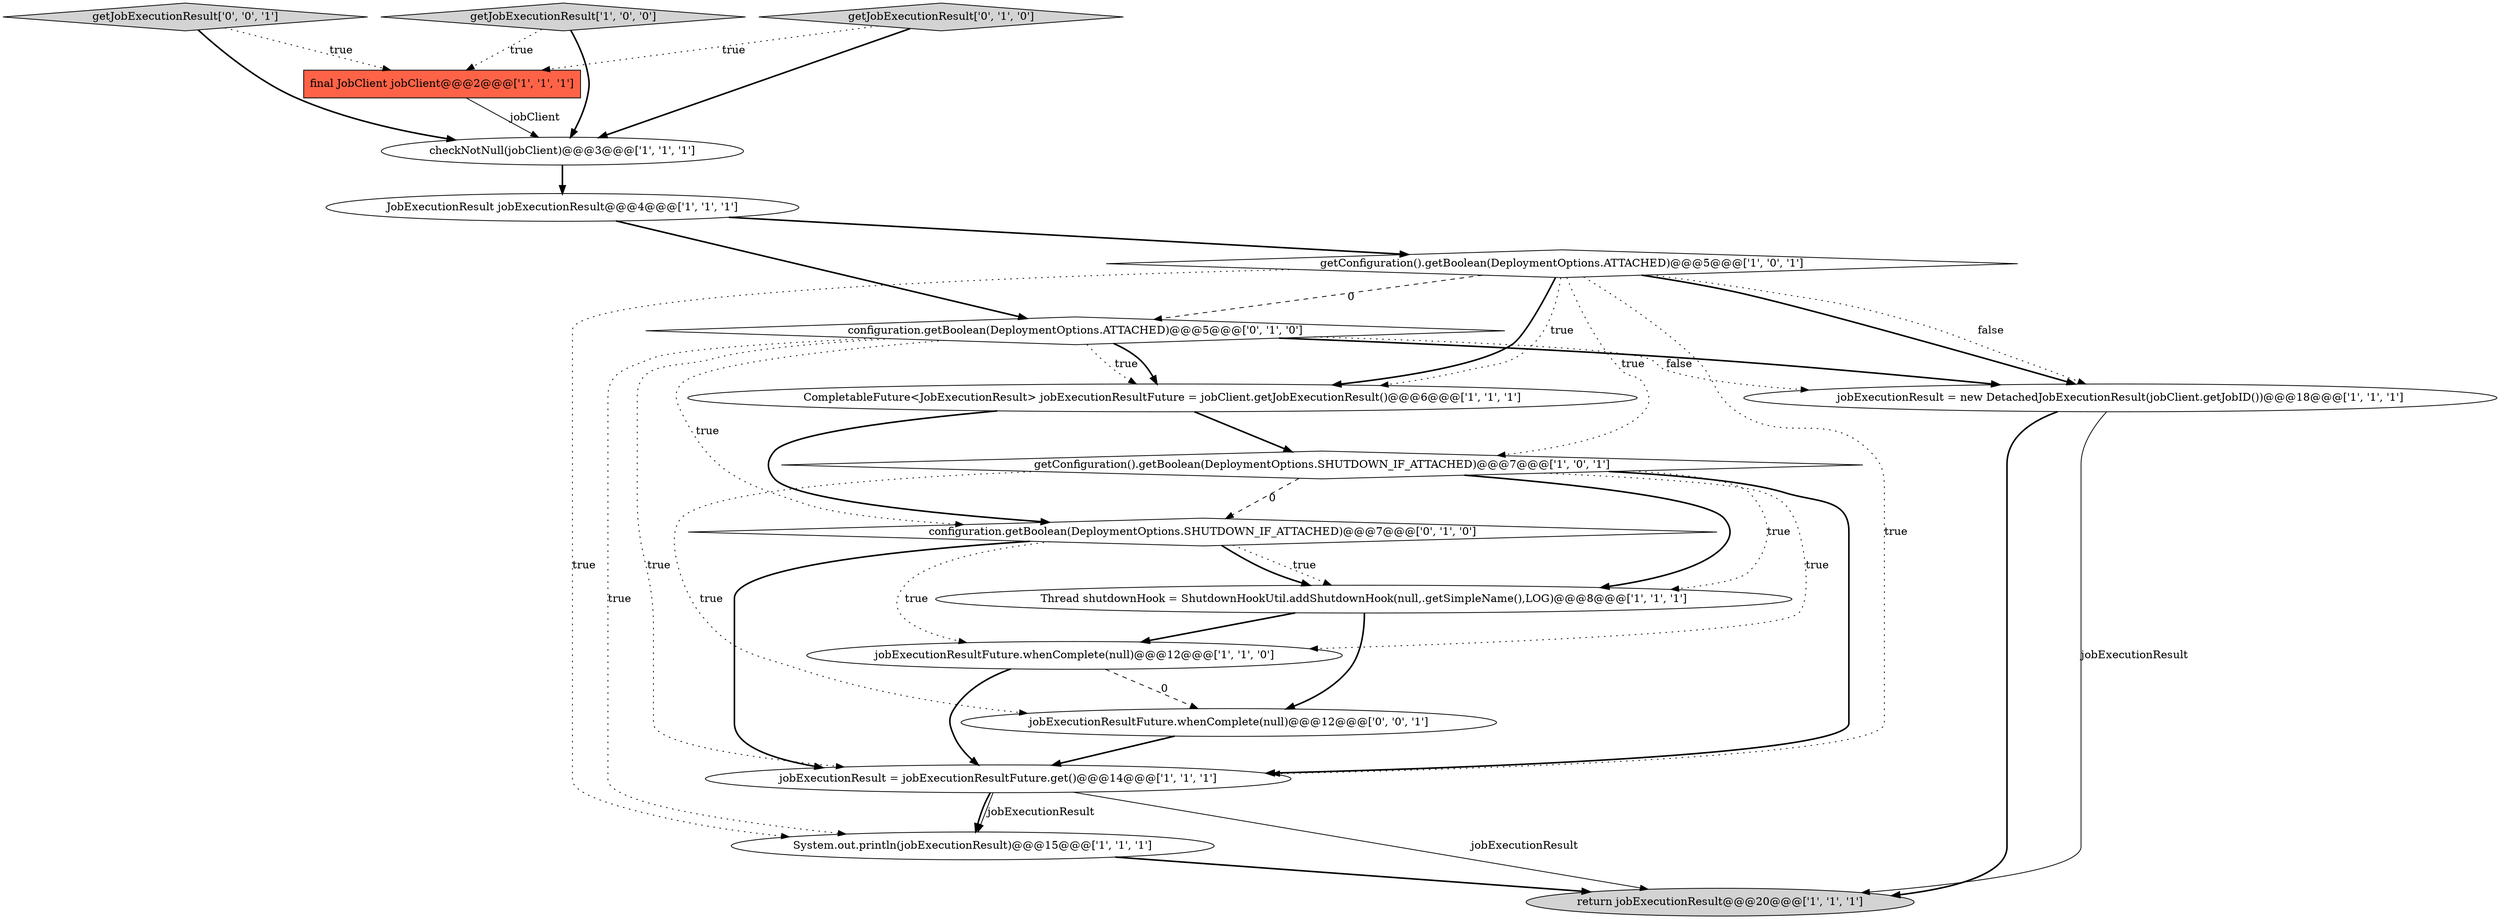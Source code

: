 digraph {
8 [style = filled, label = "CompletableFuture<JobExecutionResult> jobExecutionResultFuture = jobClient.getJobExecutionResult()@@@6@@@['1', '1', '1']", fillcolor = white, shape = ellipse image = "AAA0AAABBB1BBB"];
15 [style = filled, label = "configuration.getBoolean(DeploymentOptions.SHUTDOWN_IF_ATTACHED)@@@7@@@['0', '1', '0']", fillcolor = white, shape = diamond image = "AAA1AAABBB2BBB"];
7 [style = filled, label = "final JobClient jobClient@@@2@@@['1', '1', '1']", fillcolor = tomato, shape = box image = "AAA0AAABBB1BBB"];
6 [style = filled, label = "checkNotNull(jobClient)@@@3@@@['1', '1', '1']", fillcolor = white, shape = ellipse image = "AAA0AAABBB1BBB"];
16 [style = filled, label = "getJobExecutionResult['0', '0', '1']", fillcolor = lightgray, shape = diamond image = "AAA0AAABBB3BBB"];
2 [style = filled, label = "JobExecutionResult jobExecutionResult@@@4@@@['1', '1', '1']", fillcolor = white, shape = ellipse image = "AAA0AAABBB1BBB"];
0 [style = filled, label = "Thread shutdownHook = ShutdownHookUtil.addShutdownHook(null,.getSimpleName(),LOG)@@@8@@@['1', '1', '1']", fillcolor = white, shape = ellipse image = "AAA0AAABBB1BBB"];
12 [style = filled, label = "return jobExecutionResult@@@20@@@['1', '1', '1']", fillcolor = lightgray, shape = ellipse image = "AAA0AAABBB1BBB"];
14 [style = filled, label = "getJobExecutionResult['0', '1', '0']", fillcolor = lightgray, shape = diamond image = "AAA0AAABBB2BBB"];
9 [style = filled, label = "System.out.println(jobExecutionResult)@@@15@@@['1', '1', '1']", fillcolor = white, shape = ellipse image = "AAA0AAABBB1BBB"];
1 [style = filled, label = "getJobExecutionResult['1', '0', '0']", fillcolor = lightgray, shape = diamond image = "AAA0AAABBB1BBB"];
5 [style = filled, label = "getConfiguration().getBoolean(DeploymentOptions.SHUTDOWN_IF_ATTACHED)@@@7@@@['1', '0', '1']", fillcolor = white, shape = diamond image = "AAA0AAABBB1BBB"];
11 [style = filled, label = "jobExecutionResult = new DetachedJobExecutionResult(jobClient.getJobID())@@@18@@@['1', '1', '1']", fillcolor = white, shape = ellipse image = "AAA0AAABBB1BBB"];
17 [style = filled, label = "jobExecutionResultFuture.whenComplete(null)@@@12@@@['0', '0', '1']", fillcolor = white, shape = ellipse image = "AAA0AAABBB3BBB"];
13 [style = filled, label = "configuration.getBoolean(DeploymentOptions.ATTACHED)@@@5@@@['0', '1', '0']", fillcolor = white, shape = diamond image = "AAA1AAABBB2BBB"];
4 [style = filled, label = "getConfiguration().getBoolean(DeploymentOptions.ATTACHED)@@@5@@@['1', '0', '1']", fillcolor = white, shape = diamond image = "AAA0AAABBB1BBB"];
3 [style = filled, label = "jobExecutionResult = jobExecutionResultFuture.get()@@@14@@@['1', '1', '1']", fillcolor = white, shape = ellipse image = "AAA0AAABBB1BBB"];
10 [style = filled, label = "jobExecutionResultFuture.whenComplete(null)@@@12@@@['1', '1', '0']", fillcolor = white, shape = ellipse image = "AAA0AAABBB1BBB"];
5->0 [style = dotted, label="true"];
5->17 [style = dotted, label="true"];
5->10 [style = dotted, label="true"];
13->11 [style = dotted, label="false"];
2->4 [style = bold, label=""];
11->12 [style = bold, label=""];
8->5 [style = bold, label=""];
4->3 [style = dotted, label="true"];
2->13 [style = bold, label=""];
4->11 [style = bold, label=""];
10->17 [style = dashed, label="0"];
1->7 [style = dotted, label="true"];
13->8 [style = dotted, label="true"];
4->8 [style = bold, label=""];
17->3 [style = bold, label=""];
13->9 [style = dotted, label="true"];
4->11 [style = dotted, label="false"];
14->7 [style = dotted, label="true"];
1->6 [style = bold, label=""];
16->7 [style = dotted, label="true"];
10->3 [style = bold, label=""];
6->2 [style = bold, label=""];
3->12 [style = solid, label="jobExecutionResult"];
4->8 [style = dotted, label="true"];
15->10 [style = dotted, label="true"];
0->10 [style = bold, label=""];
15->0 [style = dotted, label="true"];
5->0 [style = bold, label=""];
13->11 [style = bold, label=""];
15->0 [style = bold, label=""];
3->9 [style = bold, label=""];
16->6 [style = bold, label=""];
13->3 [style = dotted, label="true"];
14->6 [style = bold, label=""];
0->17 [style = bold, label=""];
15->3 [style = bold, label=""];
7->6 [style = solid, label="jobClient"];
3->9 [style = solid, label="jobExecutionResult"];
4->5 [style = dotted, label="true"];
4->9 [style = dotted, label="true"];
4->13 [style = dashed, label="0"];
13->15 [style = dotted, label="true"];
5->3 [style = bold, label=""];
13->8 [style = bold, label=""];
11->12 [style = solid, label="jobExecutionResult"];
5->15 [style = dashed, label="0"];
8->15 [style = bold, label=""];
9->12 [style = bold, label=""];
}
